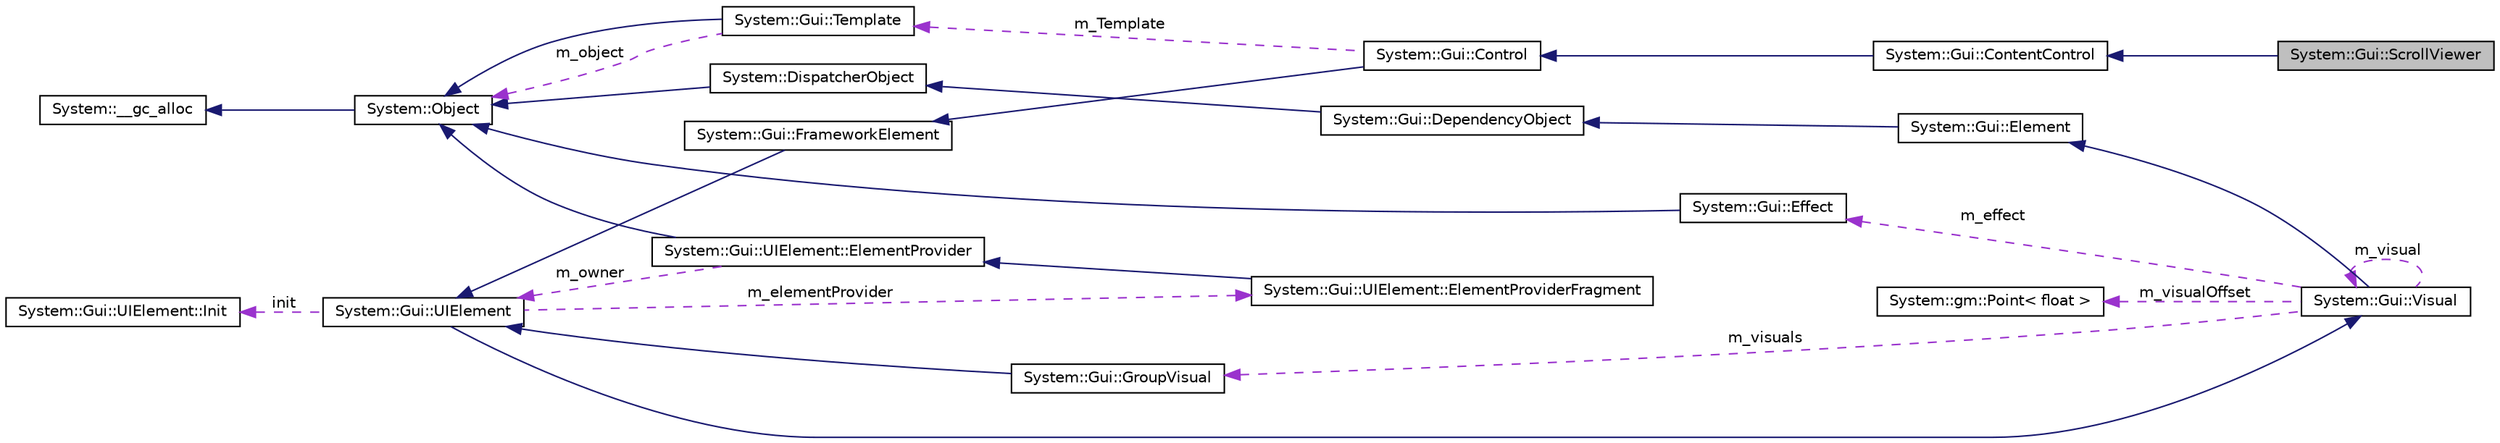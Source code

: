 digraph G
{
  edge [fontname="Helvetica",fontsize="10",labelfontname="Helvetica",labelfontsize="10"];
  node [fontname="Helvetica",fontsize="10",shape=record];
  rankdir="LR";
  Node1 [label="System::Gui::ScrollViewer",height=0.2,width=0.4,color="black", fillcolor="grey75", style="filled" fontcolor="black"];
  Node2 -> Node1 [dir="back",color="midnightblue",fontsize="10",style="solid",fontname="Helvetica"];
  Node2 [label="System::Gui::ContentControl",height=0.2,width=0.4,color="black", fillcolor="white", style="filled",URL="$class_system_1_1_gui_1_1_content_control.html"];
  Node3 -> Node2 [dir="back",color="midnightblue",fontsize="10",style="solid",fontname="Helvetica"];
  Node3 [label="System::Gui::Control",height=0.2,width=0.4,color="black", fillcolor="white", style="filled",URL="$class_system_1_1_gui_1_1_control.html"];
  Node4 -> Node3 [dir="back",color="midnightblue",fontsize="10",style="solid",fontname="Helvetica"];
  Node4 [label="System::Gui::FrameworkElement",height=0.2,width=0.4,color="black", fillcolor="white", style="filled",URL="$class_system_1_1_gui_1_1_framework_element.html"];
  Node5 -> Node4 [dir="back",color="midnightblue",fontsize="10",style="solid",fontname="Helvetica"];
  Node5 [label="System::Gui::UIElement",height=0.2,width=0.4,color="black", fillcolor="white", style="filled",URL="$class_system_1_1_gui_1_1_u_i_element.html"];
  Node6 -> Node5 [dir="back",color="midnightblue",fontsize="10",style="solid",fontname="Helvetica"];
  Node6 [label="System::Gui::Visual",height=0.2,width=0.4,color="black", fillcolor="white", style="filled",URL="$class_system_1_1_gui_1_1_visual.html"];
  Node7 -> Node6 [dir="back",color="midnightblue",fontsize="10",style="solid",fontname="Helvetica"];
  Node7 [label="System::Gui::Element",height=0.2,width=0.4,color="black", fillcolor="white", style="filled",URL="$class_system_1_1_gui_1_1_element.html"];
  Node8 -> Node7 [dir="back",color="midnightblue",fontsize="10",style="solid",fontname="Helvetica"];
  Node8 [label="System::Gui::DependencyObject",height=0.2,width=0.4,color="black", fillcolor="white", style="filled",URL="$class_system_1_1_gui_1_1_dependency_object.html"];
  Node9 -> Node8 [dir="back",color="midnightblue",fontsize="10",style="solid",fontname="Helvetica"];
  Node9 [label="System::DispatcherObject",height=0.2,width=0.4,color="black", fillcolor="white", style="filled",URL="$class_system_1_1_dispatcher_object.html"];
  Node10 -> Node9 [dir="back",color="midnightblue",fontsize="10",style="solid",fontname="Helvetica"];
  Node10 [label="System::Object",height=0.2,width=0.4,color="black", fillcolor="white", style="filled",URL="$class_system_1_1_object.html"];
  Node11 -> Node10 [dir="back",color="midnightblue",fontsize="10",style="solid",fontname="Helvetica"];
  Node11 [label="System::__gc_alloc",height=0.2,width=0.4,color="black", fillcolor="white", style="filled",URL="$class_system_1_1____gc__alloc.html"];
  Node12 -> Node6 [dir="back",color="darkorchid3",fontsize="10",style="dashed",label=" m_visualOffset" ,fontname="Helvetica"];
  Node12 [label="System::gm::Point\< float \>",height=0.2,width=0.4,color="black", fillcolor="white", style="filled",URL="$class_system_1_1gm_1_1_point.html"];
  Node6 -> Node6 [dir="back",color="darkorchid3",fontsize="10",style="dashed",label=" m_visual" ,fontname="Helvetica"];
  Node13 -> Node6 [dir="back",color="darkorchid3",fontsize="10",style="dashed",label=" m_effect" ,fontname="Helvetica"];
  Node13 [label="System::Gui::Effect",height=0.2,width=0.4,color="black", fillcolor="white", style="filled",URL="$class_system_1_1_gui_1_1_effect.html"];
  Node10 -> Node13 [dir="back",color="midnightblue",fontsize="10",style="solid",fontname="Helvetica"];
  Node14 -> Node6 [dir="back",color="darkorchid3",fontsize="10",style="dashed",label=" m_visuals" ,fontname="Helvetica"];
  Node14 [label="System::Gui::GroupVisual",height=0.2,width=0.4,color="black", fillcolor="white", style="filled",URL="$class_system_1_1_gui_1_1_group_visual.html"];
  Node5 -> Node14 [dir="back",color="midnightblue",fontsize="10",style="solid",fontname="Helvetica"];
  Node15 -> Node5 [dir="back",color="darkorchid3",fontsize="10",style="dashed",label=" init" ,fontname="Helvetica"];
  Node15 [label="System::Gui::UIElement::Init",height=0.2,width=0.4,color="black", fillcolor="white", style="filled",URL="$class_system_1_1_gui_1_1_u_i_element_1_1_init.html"];
  Node16 -> Node5 [dir="back",color="darkorchid3",fontsize="10",style="dashed",label=" m_elementProvider" ,fontname="Helvetica"];
  Node16 [label="System::Gui::UIElement::ElementProviderFragment",height=0.2,width=0.4,color="black", fillcolor="white", style="filled",URL="$class_system_1_1_gui_1_1_u_i_element_1_1_element_provider_fragment.html"];
  Node17 -> Node16 [dir="back",color="midnightblue",fontsize="10",style="solid",fontname="Helvetica"];
  Node17 [label="System::Gui::UIElement::ElementProvider",height=0.2,width=0.4,color="black", fillcolor="white", style="filled",URL="$class_system_1_1_gui_1_1_u_i_element_1_1_element_provider.html"];
  Node10 -> Node17 [dir="back",color="midnightblue",fontsize="10",style="solid",fontname="Helvetica"];
  Node5 -> Node17 [dir="back",color="darkorchid3",fontsize="10",style="dashed",label=" m_owner" ,fontname="Helvetica"];
  Node18 -> Node3 [dir="back",color="darkorchid3",fontsize="10",style="dashed",label=" m_Template" ,fontname="Helvetica"];
  Node18 [label="System::Gui::Template",height=0.2,width=0.4,color="black", fillcolor="white", style="filled",URL="$class_system_1_1_gui_1_1_template.html"];
  Node10 -> Node18 [dir="back",color="midnightblue",fontsize="10",style="solid",fontname="Helvetica"];
  Node10 -> Node18 [dir="back",color="darkorchid3",fontsize="10",style="dashed",label=" m_object" ,fontname="Helvetica"];
}
